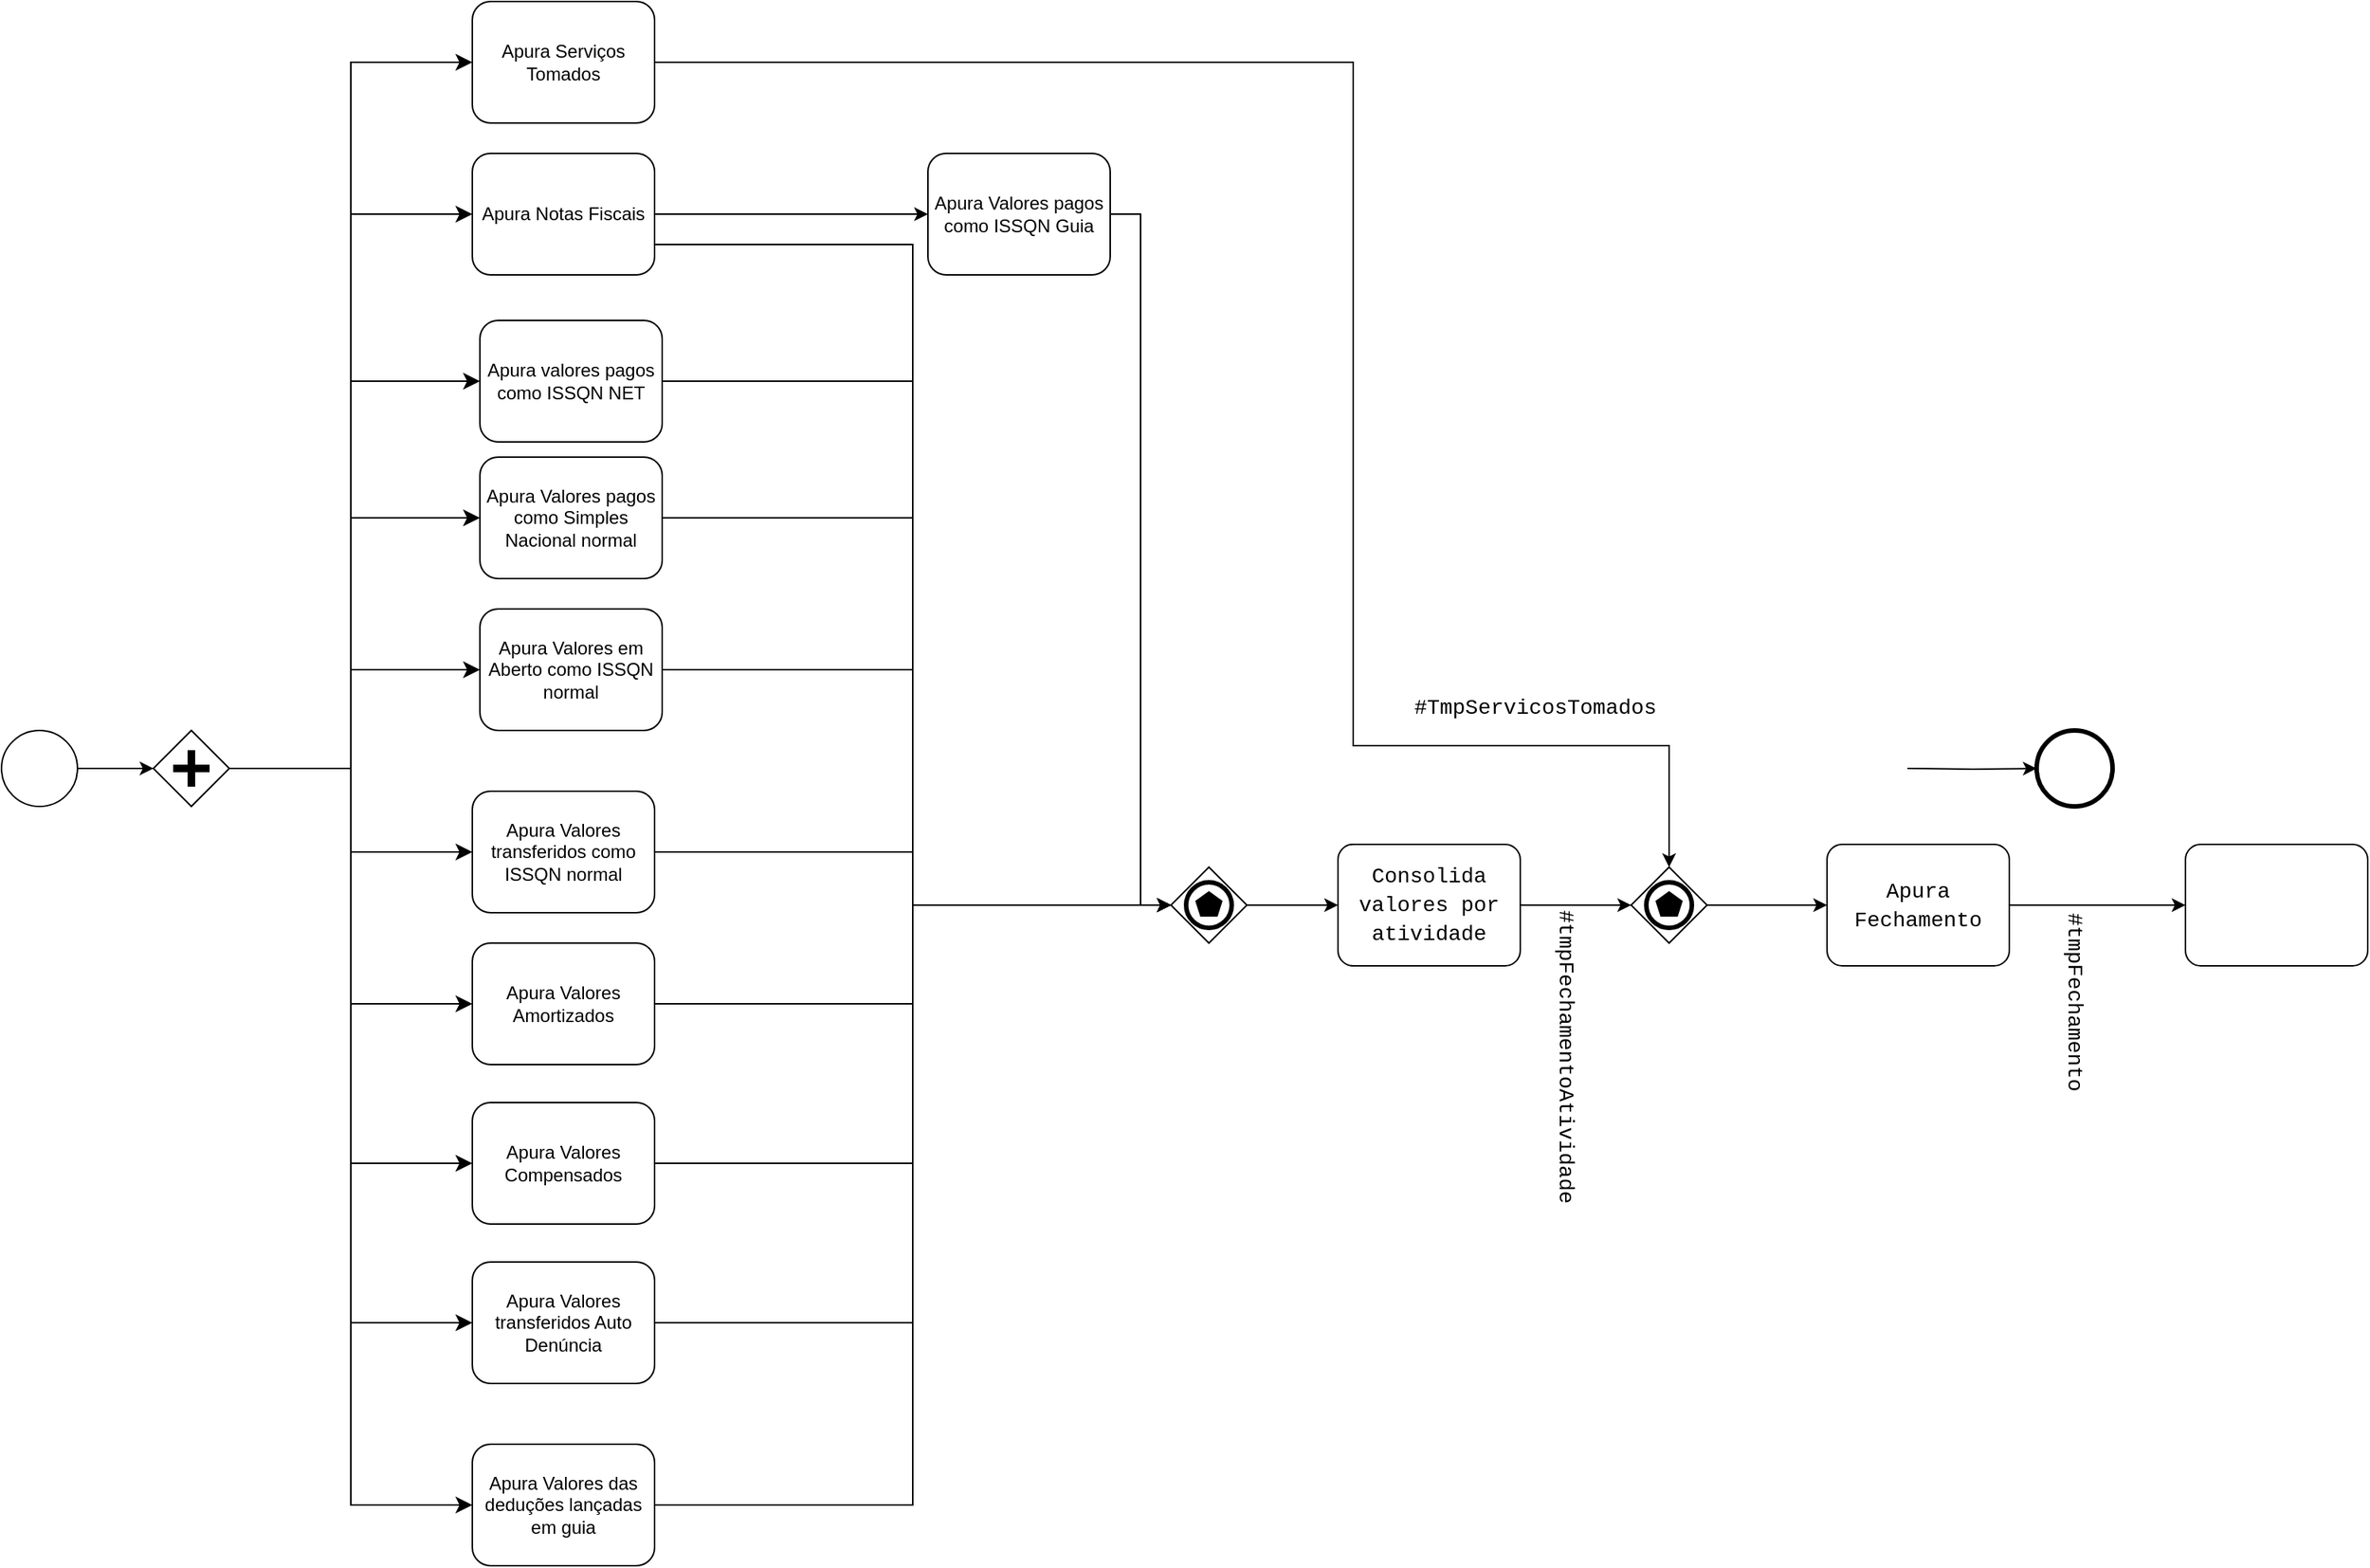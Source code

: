 <mxfile version="20.8.23" type="github">
  <diagram name="Page-1" id="2a216829-ef6e-dabb-86c1-c78162f3ba2b">
    <mxGraphModel dx="2531" dy="1320" grid="1" gridSize="10" guides="1" tooltips="1" connect="1" arrows="1" fold="1" page="1" pageScale="1" pageWidth="850" pageHeight="1100" background="none" math="0" shadow="0">
      <root>
        <mxCell id="0" />
        <mxCell id="1" parent="0" />
        <mxCell id="7a84cebc1def654-1" value="" style="shape=mxgraph.bpmn.shape;html=1;verticalLabelPosition=bottom;labelBackgroundColor=#ffffff;verticalAlign=top;perimeter=ellipsePerimeter;outline=standard;symbol=general;" parent="1" vertex="1">
          <mxGeometry x="50" y="490" width="50" height="50" as="geometry" />
        </mxCell>
        <mxCell id="nMfXIC5qKbkm_GxwYIro-30" style="edgeStyle=orthogonalEdgeStyle;rounded=0;orthogonalLoop=1;jettySize=auto;html=1;exitX=1;exitY=0.75;exitDx=0;exitDy=0;entryX=0;entryY=0.5;entryDx=0;entryDy=0;entryPerimeter=0;" edge="1" parent="1" source="7a84cebc1def654-2" target="nMfXIC5qKbkm_GxwYIro-25">
          <mxGeometry relative="1" as="geometry">
            <Array as="points">
              <mxPoint x="650" y="170" />
              <mxPoint x="650" y="605" />
            </Array>
          </mxGeometry>
        </mxCell>
        <mxCell id="7a84cebc1def654-2" value="Apura Notas Fiscais" style="shape=ext;rounded=1;html=1;whiteSpace=wrap;" parent="1" vertex="1">
          <mxGeometry x="360" y="110" width="120" height="80" as="geometry" />
        </mxCell>
        <mxCell id="7a84cebc1def654-26" value="" style="shape=mxgraph.bpmn.shape;html=1;verticalLabelPosition=bottom;labelBackgroundColor=#ffffff;verticalAlign=top;perimeter=ellipsePerimeter;outline=end;symbol=general;" parent="1" vertex="1">
          <mxGeometry x="1390" y="490.0" width="50" height="50" as="geometry" />
        </mxCell>
        <mxCell id="7a84cebc1def654-39" style="edgeStyle=orthogonalEdgeStyle;rounded=0;html=1;jettySize=auto;orthogonalLoop=1;entryX=0;entryY=0.5;entryDx=0;entryDy=0;" parent="1" source="7a84cebc1def654-2" target="nMfXIC5qKbkm_GxwYIro-3" edge="1">
          <mxGeometry relative="1" as="geometry">
            <mxPoint x="550" y="290" as="targetPoint" />
          </mxGeometry>
        </mxCell>
        <mxCell id="7a84cebc1def654-46" style="edgeStyle=orthogonalEdgeStyle;rounded=0;html=1;jettySize=auto;orthogonalLoop=1;" parent="1" target="7a84cebc1def654-26" edge="1">
          <mxGeometry relative="1" as="geometry">
            <mxPoint x="1305" y="515" as="sourcePoint" />
          </mxGeometry>
        </mxCell>
        <mxCell id="7a84cebc1def654-49" style="edgeStyle=orthogonalEdgeStyle;rounded=0;html=1;jettySize=auto;orthogonalLoop=1;exitX=1;exitY=0.5;exitDx=0;exitDy=0;entryX=0;entryY=0.5;entryDx=0;entryDy=0;" parent="1" source="7a84cebc1def654-1" target="nMfXIC5qKbkm_GxwYIro-6" edge="1">
          <mxGeometry relative="1" as="geometry">
            <mxPoint x="110" y="515" as="sourcePoint" />
            <mxPoint x="120" y="500" as="targetPoint" />
          </mxGeometry>
        </mxCell>
        <mxCell id="nMfXIC5qKbkm_GxwYIro-31" style="edgeStyle=orthogonalEdgeStyle;rounded=0;orthogonalLoop=1;jettySize=auto;html=1;exitX=1;exitY=0.5;exitDx=0;exitDy=0;entryX=0.5;entryY=0;entryDx=0;entryDy=0;entryPerimeter=0;" edge="1" parent="1" source="nMfXIC5qKbkm_GxwYIro-1" target="nMfXIC5qKbkm_GxwYIro-44">
          <mxGeometry relative="1" as="geometry">
            <mxPoint x="1170" y="500" as="targetPoint" />
            <Array as="points">
              <mxPoint x="940" y="50" />
              <mxPoint x="940" y="500" />
              <mxPoint x="1148" y="500" />
            </Array>
          </mxGeometry>
        </mxCell>
        <mxCell id="nMfXIC5qKbkm_GxwYIro-1" value="Apura&amp;nbsp;Serviços Tomados" style="shape=ext;rounded=1;html=1;whiteSpace=wrap;" vertex="1" parent="1">
          <mxGeometry x="360" y="10" width="120" height="80" as="geometry" />
        </mxCell>
        <mxCell id="nMfXIC5qKbkm_GxwYIro-32" style="edgeStyle=orthogonalEdgeStyle;rounded=0;orthogonalLoop=1;jettySize=auto;html=1;exitX=1;exitY=0.5;exitDx=0;exitDy=0;entryX=0;entryY=0.5;entryDx=0;entryDy=0;entryPerimeter=0;" edge="1" parent="1" source="nMfXIC5qKbkm_GxwYIro-2" target="nMfXIC5qKbkm_GxwYIro-25">
          <mxGeometry relative="1" as="geometry">
            <mxPoint x="620" y="611.242" as="targetPoint" />
            <Array as="points">
              <mxPoint x="650" y="260" />
              <mxPoint x="650" y="605" />
            </Array>
          </mxGeometry>
        </mxCell>
        <mxCell id="nMfXIC5qKbkm_GxwYIro-2" value="Apura valores pagos como ISSQN NET" style="shape=ext;rounded=1;html=1;whiteSpace=wrap;" vertex="1" parent="1">
          <mxGeometry x="365" y="220" width="120" height="80" as="geometry" />
        </mxCell>
        <mxCell id="nMfXIC5qKbkm_GxwYIro-28" style="edgeStyle=orthogonalEdgeStyle;rounded=0;orthogonalLoop=1;jettySize=auto;html=1;exitX=1;exitY=0.5;exitDx=0;exitDy=0;entryX=0;entryY=0.5;entryDx=0;entryDy=0;entryPerimeter=0;" edge="1" parent="1" source="nMfXIC5qKbkm_GxwYIro-3" target="nMfXIC5qKbkm_GxwYIro-25">
          <mxGeometry relative="1" as="geometry" />
        </mxCell>
        <mxCell id="nMfXIC5qKbkm_GxwYIro-3" value="Apura&amp;nbsp;Valores pagos como ISSQN Guia" style="shape=ext;rounded=1;html=1;whiteSpace=wrap;" vertex="1" parent="1">
          <mxGeometry x="660" y="110" width="120" height="80" as="geometry" />
        </mxCell>
        <mxCell id="nMfXIC5qKbkm_GxwYIro-6" value="" style="shape=mxgraph.bpmn.shape;html=1;verticalLabelPosition=bottom;labelBackgroundColor=#ffffff;verticalAlign=top;perimeter=rhombusPerimeter;background=gateway;outline=none;symbol=parallelGw;" vertex="1" parent="1">
          <mxGeometry x="150" y="490" width="50" height="50" as="geometry" />
        </mxCell>
        <mxCell id="nMfXIC5qKbkm_GxwYIro-7" value="" style="edgeStyle=elbowEdgeStyle;elbow=horizontal;endArrow=classic;html=1;curved=0;rounded=0;endSize=8;startSize=8;exitX=1;exitY=0.5;exitDx=0;exitDy=0;entryX=0;entryY=0.5;entryDx=0;entryDy=0;" edge="1" parent="1" source="nMfXIC5qKbkm_GxwYIro-6" target="7a84cebc1def654-2">
          <mxGeometry width="50" height="50" relative="1" as="geometry">
            <mxPoint x="140" y="400" as="sourcePoint" />
            <mxPoint x="190" y="350" as="targetPoint" />
            <Array as="points">
              <mxPoint x="280" y="300" />
            </Array>
          </mxGeometry>
        </mxCell>
        <mxCell id="nMfXIC5qKbkm_GxwYIro-8" value="" style="edgeStyle=elbowEdgeStyle;elbow=horizontal;endArrow=classic;html=1;curved=0;rounded=0;endSize=8;startSize=8;entryX=0;entryY=0.5;entryDx=0;entryDy=0;exitX=1;exitY=0.5;exitDx=0;exitDy=0;" edge="1" parent="1" source="nMfXIC5qKbkm_GxwYIro-6" target="nMfXIC5qKbkm_GxwYIro-1">
          <mxGeometry width="50" height="50" relative="1" as="geometry">
            <mxPoint x="180" y="490" as="sourcePoint" />
            <mxPoint x="190" y="350" as="targetPoint" />
            <Array as="points">
              <mxPoint x="280" y="340" />
            </Array>
          </mxGeometry>
        </mxCell>
        <mxCell id="nMfXIC5qKbkm_GxwYIro-9" value="" style="edgeStyle=elbowEdgeStyle;elbow=horizontal;endArrow=classic;html=1;curved=0;rounded=0;endSize=8;startSize=8;exitX=1;exitY=0.5;exitDx=0;exitDy=0;entryX=0;entryY=0.5;entryDx=0;entryDy=0;" edge="1" parent="1" source="nMfXIC5qKbkm_GxwYIro-6" target="nMfXIC5qKbkm_GxwYIro-2">
          <mxGeometry width="50" height="50" relative="1" as="geometry">
            <mxPoint x="140" y="400" as="sourcePoint" />
            <mxPoint x="190" y="350" as="targetPoint" />
            <Array as="points">
              <mxPoint x="280" y="390" />
            </Array>
          </mxGeometry>
        </mxCell>
        <mxCell id="nMfXIC5qKbkm_GxwYIro-33" style="edgeStyle=orthogonalEdgeStyle;rounded=0;orthogonalLoop=1;jettySize=auto;html=1;exitX=1;exitY=0.5;exitDx=0;exitDy=0;entryX=0;entryY=0.5;entryDx=0;entryDy=0;entryPerimeter=0;" edge="1" parent="1" source="nMfXIC5qKbkm_GxwYIro-10" target="nMfXIC5qKbkm_GxwYIro-25">
          <mxGeometry relative="1" as="geometry">
            <Array as="points">
              <mxPoint x="650" y="350" />
              <mxPoint x="650" y="605" />
            </Array>
          </mxGeometry>
        </mxCell>
        <mxCell id="nMfXIC5qKbkm_GxwYIro-10" value="Apura&amp;nbsp;Valores pagos como Simples Nacional normal" style="shape=ext;rounded=1;html=1;whiteSpace=wrap;" vertex="1" parent="1">
          <mxGeometry x="365" y="310" width="120" height="80" as="geometry" />
        </mxCell>
        <mxCell id="nMfXIC5qKbkm_GxwYIro-11" value="" style="edgeStyle=elbowEdgeStyle;elbow=horizontal;endArrow=classic;html=1;curved=0;rounded=0;endSize=8;startSize=8;exitX=1;exitY=0.5;exitDx=0;exitDy=0;entryX=0;entryY=0.5;entryDx=0;entryDy=0;" edge="1" parent="1" source="nMfXIC5qKbkm_GxwYIro-6" target="nMfXIC5qKbkm_GxwYIro-10">
          <mxGeometry width="50" height="50" relative="1" as="geometry">
            <mxPoint x="390" y="690" as="sourcePoint" />
            <mxPoint x="440" y="640" as="targetPoint" />
            <Array as="points">
              <mxPoint x="280" y="430" />
            </Array>
          </mxGeometry>
        </mxCell>
        <mxCell id="nMfXIC5qKbkm_GxwYIro-34" style="edgeStyle=orthogonalEdgeStyle;rounded=0;orthogonalLoop=1;jettySize=auto;html=1;exitX=1;exitY=0.5;exitDx=0;exitDy=0;entryX=0;entryY=0.5;entryDx=0;entryDy=0;entryPerimeter=0;" edge="1" parent="1" source="nMfXIC5qKbkm_GxwYIro-12" target="nMfXIC5qKbkm_GxwYIro-25">
          <mxGeometry relative="1" as="geometry">
            <mxPoint x="630" y="600" as="targetPoint" />
            <Array as="points">
              <mxPoint x="650" y="450" />
              <mxPoint x="650" y="605" />
            </Array>
          </mxGeometry>
        </mxCell>
        <mxCell id="nMfXIC5qKbkm_GxwYIro-12" value="Apura&amp;nbsp;Valores em Aberto como ISSQN normal" style="shape=ext;rounded=1;html=1;whiteSpace=wrap;" vertex="1" parent="1">
          <mxGeometry x="365" y="410" width="120" height="80" as="geometry" />
        </mxCell>
        <mxCell id="nMfXIC5qKbkm_GxwYIro-13" value="" style="edgeStyle=elbowEdgeStyle;elbow=horizontal;endArrow=classic;html=1;curved=0;rounded=0;endSize=8;startSize=8;exitX=1;exitY=0.5;exitDx=0;exitDy=0;entryX=0;entryY=0.5;entryDx=0;entryDy=0;" edge="1" parent="1" source="nMfXIC5qKbkm_GxwYIro-6" target="nMfXIC5qKbkm_GxwYIro-12">
          <mxGeometry width="50" height="50" relative="1" as="geometry">
            <mxPoint x="240" y="680" as="sourcePoint" />
            <mxPoint x="440" y="830" as="targetPoint" />
            <Array as="points">
              <mxPoint x="280" y="480" />
            </Array>
          </mxGeometry>
        </mxCell>
        <mxCell id="nMfXIC5qKbkm_GxwYIro-35" style="edgeStyle=orthogonalEdgeStyle;rounded=0;orthogonalLoop=1;jettySize=auto;html=1;exitX=1;exitY=0.5;exitDx=0;exitDy=0;entryX=0;entryY=0.5;entryDx=0;entryDy=0;entryPerimeter=0;" edge="1" parent="1" source="nMfXIC5qKbkm_GxwYIro-15" target="nMfXIC5qKbkm_GxwYIro-25">
          <mxGeometry relative="1" as="geometry" />
        </mxCell>
        <mxCell id="nMfXIC5qKbkm_GxwYIro-15" value="Apura&amp;nbsp;Valores transferidos como ISSQN normal" style="shape=ext;rounded=1;html=1;whiteSpace=wrap;" vertex="1" parent="1">
          <mxGeometry x="360" y="530" width="120" height="80" as="geometry" />
        </mxCell>
        <mxCell id="nMfXIC5qKbkm_GxwYIro-16" value="" style="edgeStyle=elbowEdgeStyle;elbow=horizontal;endArrow=classic;html=1;curved=0;rounded=0;endSize=8;startSize=8;exitX=1;exitY=0.5;exitDx=0;exitDy=0;" edge="1" parent="1" source="nMfXIC5qKbkm_GxwYIro-6" target="nMfXIC5qKbkm_GxwYIro-15">
          <mxGeometry width="50" height="50" relative="1" as="geometry">
            <mxPoint x="210" y="630" as="sourcePoint" />
            <mxPoint x="260" y="580" as="targetPoint" />
          </mxGeometry>
        </mxCell>
        <mxCell id="nMfXIC5qKbkm_GxwYIro-36" style="edgeStyle=orthogonalEdgeStyle;rounded=0;orthogonalLoop=1;jettySize=auto;html=1;exitX=1;exitY=0.5;exitDx=0;exitDy=0;entryX=0;entryY=0.5;entryDx=0;entryDy=0;entryPerimeter=0;" edge="1" parent="1" source="nMfXIC5qKbkm_GxwYIro-17" target="nMfXIC5qKbkm_GxwYIro-25">
          <mxGeometry relative="1" as="geometry">
            <mxPoint x="630" y="610" as="targetPoint" />
          </mxGeometry>
        </mxCell>
        <mxCell id="nMfXIC5qKbkm_GxwYIro-17" value="Apura&amp;nbsp;Valores Amortizados" style="shape=ext;rounded=1;html=1;whiteSpace=wrap;" vertex="1" parent="1">
          <mxGeometry x="360" y="630" width="120" height="80" as="geometry" />
        </mxCell>
        <mxCell id="nMfXIC5qKbkm_GxwYIro-18" value="" style="edgeStyle=elbowEdgeStyle;elbow=horizontal;endArrow=classic;html=1;curved=0;rounded=0;endSize=8;startSize=8;exitX=1;exitY=0.5;exitDx=0;exitDy=0;entryX=0;entryY=0.5;entryDx=0;entryDy=0;" edge="1" parent="1" source="nMfXIC5qKbkm_GxwYIro-6" target="nMfXIC5qKbkm_GxwYIro-17">
          <mxGeometry width="50" height="50" relative="1" as="geometry">
            <mxPoint x="420" y="540" as="sourcePoint" />
            <mxPoint x="310" y="670" as="targetPoint" />
          </mxGeometry>
        </mxCell>
        <mxCell id="nMfXIC5qKbkm_GxwYIro-37" style="edgeStyle=orthogonalEdgeStyle;rounded=0;orthogonalLoop=1;jettySize=auto;html=1;exitX=1;exitY=0.5;exitDx=0;exitDy=0;entryX=0;entryY=0.5;entryDx=0;entryDy=0;entryPerimeter=0;" edge="1" parent="1" source="nMfXIC5qKbkm_GxwYIro-19" target="nMfXIC5qKbkm_GxwYIro-25">
          <mxGeometry relative="1" as="geometry">
            <mxPoint x="700" y="640" as="targetPoint" />
          </mxGeometry>
        </mxCell>
        <mxCell id="nMfXIC5qKbkm_GxwYIro-19" value="Apura&amp;nbsp;Valores Compensados" style="shape=ext;rounded=1;html=1;whiteSpace=wrap;" vertex="1" parent="1">
          <mxGeometry x="360" y="735" width="120" height="80" as="geometry" />
        </mxCell>
        <mxCell id="nMfXIC5qKbkm_GxwYIro-20" value="" style="edgeStyle=elbowEdgeStyle;elbow=horizontal;endArrow=classic;html=1;curved=0;rounded=0;endSize=8;startSize=8;entryX=0;entryY=0.5;entryDx=0;entryDy=0;exitX=1;exitY=0.5;exitDx=0;exitDy=0;" edge="1" parent="1" source="nMfXIC5qKbkm_GxwYIro-6" target="nMfXIC5qKbkm_GxwYIro-19">
          <mxGeometry width="50" height="50" relative="1" as="geometry">
            <mxPoint x="180" y="650" as="sourcePoint" />
            <mxPoint x="470" y="730" as="targetPoint" />
          </mxGeometry>
        </mxCell>
        <mxCell id="nMfXIC5qKbkm_GxwYIro-38" style="edgeStyle=orthogonalEdgeStyle;rounded=0;orthogonalLoop=1;jettySize=auto;html=1;exitX=1;exitY=0.5;exitDx=0;exitDy=0;entryX=0;entryY=0.5;entryDx=0;entryDy=0;entryPerimeter=0;" edge="1" parent="1" source="nMfXIC5qKbkm_GxwYIro-21" target="nMfXIC5qKbkm_GxwYIro-25">
          <mxGeometry relative="1" as="geometry" />
        </mxCell>
        <mxCell id="nMfXIC5qKbkm_GxwYIro-21" value="Apura&amp;nbsp;Valores transferidos Auto Denúncia" style="shape=ext;rounded=1;html=1;whiteSpace=wrap;" vertex="1" parent="1">
          <mxGeometry x="360" y="840" width="120" height="80" as="geometry" />
        </mxCell>
        <mxCell id="nMfXIC5qKbkm_GxwYIro-22" value="" style="edgeStyle=elbowEdgeStyle;elbow=horizontal;endArrow=classic;html=1;curved=0;rounded=0;endSize=8;startSize=8;entryX=0;entryY=0.5;entryDx=0;entryDy=0;exitX=1;exitY=0.5;exitDx=0;exitDy=0;" edge="1" parent="1" source="nMfXIC5qKbkm_GxwYIro-6" target="nMfXIC5qKbkm_GxwYIro-21">
          <mxGeometry width="50" height="50" relative="1" as="geometry">
            <mxPoint x="240" y="780" as="sourcePoint" />
            <mxPoint x="310" y="900" as="targetPoint" />
          </mxGeometry>
        </mxCell>
        <mxCell id="nMfXIC5qKbkm_GxwYIro-39" style="edgeStyle=orthogonalEdgeStyle;rounded=0;orthogonalLoop=1;jettySize=auto;html=1;exitX=1;exitY=0.5;exitDx=0;exitDy=0;entryX=0;entryY=0.5;entryDx=0;entryDy=0;entryPerimeter=0;" edge="1" parent="1" source="nMfXIC5qKbkm_GxwYIro-23" target="nMfXIC5qKbkm_GxwYIro-25">
          <mxGeometry relative="1" as="geometry">
            <mxPoint x="730" y="630" as="targetPoint" />
          </mxGeometry>
        </mxCell>
        <mxCell id="nMfXIC5qKbkm_GxwYIro-23" value="Apura&amp;nbsp;Valores das deduções lançadas em guia" style="shape=ext;rounded=1;html=1;whiteSpace=wrap;" vertex="1" parent="1">
          <mxGeometry x="360" y="960" width="120" height="80" as="geometry" />
        </mxCell>
        <mxCell id="nMfXIC5qKbkm_GxwYIro-24" value="" style="edgeStyle=elbowEdgeStyle;elbow=horizontal;endArrow=classic;html=1;curved=0;rounded=0;endSize=8;startSize=8;entryX=0;entryY=0.5;entryDx=0;entryDy=0;exitX=1;exitY=0.5;exitDx=0;exitDy=0;" edge="1" parent="1" source="nMfXIC5qKbkm_GxwYIro-6" target="nMfXIC5qKbkm_GxwYIro-23">
          <mxGeometry width="50" height="50" relative="1" as="geometry">
            <mxPoint x="260" y="730" as="sourcePoint" />
            <mxPoint x="410" y="880" as="targetPoint" />
          </mxGeometry>
        </mxCell>
        <mxCell id="nMfXIC5qKbkm_GxwYIro-41" style="edgeStyle=orthogonalEdgeStyle;rounded=0;orthogonalLoop=1;jettySize=auto;html=1;exitX=1;exitY=0.5;exitDx=0;exitDy=0;exitPerimeter=0;entryX=0;entryY=0.5;entryDx=0;entryDy=0;entryPerimeter=0;" edge="1" parent="1" source="nMfXIC5qKbkm_GxwYIro-25" target="nMfXIC5qKbkm_GxwYIro-40">
          <mxGeometry relative="1" as="geometry" />
        </mxCell>
        <mxCell id="nMfXIC5qKbkm_GxwYIro-25" value="" style="points=[[0.25,0.25,0],[0.5,0,0],[0.75,0.25,0],[1,0.5,0],[0.75,0.75,0],[0.5,1,0],[0.25,0.75,0],[0,0.5,0]];shape=mxgraph.bpmn.gateway2;html=1;verticalLabelPosition=bottom;labelBackgroundColor=#ffffff;verticalAlign=top;align=center;perimeter=rhombusPerimeter;outlineConnect=0;outline=end;symbol=multiple;" vertex="1" parent="1">
          <mxGeometry x="820" y="580" width="50" height="50" as="geometry" />
        </mxCell>
        <mxCell id="nMfXIC5qKbkm_GxwYIro-46" style="edgeStyle=orthogonalEdgeStyle;rounded=0;orthogonalLoop=1;jettySize=auto;html=1;exitX=1;exitY=0.5;exitDx=0;exitDy=0;exitPerimeter=0;entryX=0;entryY=0.5;entryDx=0;entryDy=0;entryPerimeter=0;" edge="1" parent="1" source="nMfXIC5qKbkm_GxwYIro-40" target="nMfXIC5qKbkm_GxwYIro-44">
          <mxGeometry relative="1" as="geometry" />
        </mxCell>
        <mxCell id="nMfXIC5qKbkm_GxwYIro-40" value="&lt;div style=&quot;background-color: rgb(255, 255, 255); font-family: Consolas, &amp;quot;Courier New&amp;quot;, monospace; font-size: 14px; line-height: 19px;&quot;&gt;Consolida valores por atividade&lt;/div&gt;" style="points=[[0.25,0,0],[0.5,0,0],[0.75,0,0],[1,0.25,0],[1,0.5,0],[1,0.75,0],[0.75,1,0],[0.5,1,0],[0.25,1,0],[0,0.75,0],[0,0.5,0],[0,0.25,0]];shape=mxgraph.bpmn.task;whiteSpace=wrap;rectStyle=rounded;size=10;html=1;taskMarker=abstract;" vertex="1" parent="1">
          <mxGeometry x="930" y="565" width="120" height="80" as="geometry" />
        </mxCell>
        <mxCell id="nMfXIC5qKbkm_GxwYIro-53" style="edgeStyle=orthogonalEdgeStyle;rounded=0;orthogonalLoop=1;jettySize=auto;html=1;exitX=1;exitY=0.5;exitDx=0;exitDy=0;exitPerimeter=0;entryX=0;entryY=0.5;entryDx=0;entryDy=0;entryPerimeter=0;" edge="1" parent="1" source="nMfXIC5qKbkm_GxwYIro-42" target="nMfXIC5qKbkm_GxwYIro-52">
          <mxGeometry relative="1" as="geometry" />
        </mxCell>
        <mxCell id="nMfXIC5qKbkm_GxwYIro-42" value="&lt;div style=&quot;background-color: rgb(255, 255, 255); font-family: Consolas, &amp;quot;Courier New&amp;quot;, monospace; font-size: 14px; line-height: 19px;&quot;&gt;Apura Fechamento&lt;/div&gt;" style="points=[[0.25,0,0],[0.5,0,0],[0.75,0,0],[1,0.25,0],[1,0.5,0],[1,0.75,0],[0.75,1,0],[0.5,1,0],[0.25,1,0],[0,0.75,0],[0,0.5,0],[0,0.25,0]];shape=mxgraph.bpmn.task;whiteSpace=wrap;rectStyle=rounded;size=10;html=1;taskMarker=abstract;" vertex="1" parent="1">
          <mxGeometry x="1252" y="565" width="120" height="80" as="geometry" />
        </mxCell>
        <mxCell id="nMfXIC5qKbkm_GxwYIro-49" style="edgeStyle=orthogonalEdgeStyle;rounded=0;orthogonalLoop=1;jettySize=auto;html=1;exitX=1;exitY=0.5;exitDx=0;exitDy=0;exitPerimeter=0;entryX=0;entryY=0.5;entryDx=0;entryDy=0;entryPerimeter=0;" edge="1" parent="1" source="nMfXIC5qKbkm_GxwYIro-44" target="nMfXIC5qKbkm_GxwYIro-42">
          <mxGeometry relative="1" as="geometry" />
        </mxCell>
        <mxCell id="nMfXIC5qKbkm_GxwYIro-44" value="" style="points=[[0.25,0.25,0],[0.5,0,0],[0.75,0.25,0],[1,0.5,0],[0.75,0.75,0],[0.5,1,0],[0.25,0.75,0],[0,0.5,0]];shape=mxgraph.bpmn.gateway2;html=1;verticalLabelPosition=bottom;labelBackgroundColor=#ffffff;verticalAlign=top;align=center;perimeter=rhombusPerimeter;outlineConnect=0;outline=end;symbol=multiple;" vertex="1" parent="1">
          <mxGeometry x="1123" y="580" width="50" height="50" as="geometry" />
        </mxCell>
        <mxCell id="nMfXIC5qKbkm_GxwYIro-50" value="&lt;div style=&quot;background-color: rgb(255, 255, 255); font-family: Consolas, &amp;quot;Courier New&amp;quot;, monospace; font-size: 14px; line-height: 19px;&quot;&gt;#tmpFechamentoAtividade&lt;/div&gt;" style="text;html=1;strokeColor=none;fillColor=none;align=center;verticalAlign=middle;whiteSpace=wrap;rounded=0;rotation=90;" vertex="1" parent="1">
          <mxGeometry x="1050" y="690" width="60" height="30" as="geometry" />
        </mxCell>
        <mxCell id="nMfXIC5qKbkm_GxwYIro-51" value="&lt;div style=&quot;background-color: rgb(255, 255, 255); font-family: Consolas, &amp;quot;Courier New&amp;quot;, monospace; font-size: 14px; line-height: 19px;&quot;&gt;&lt;div style=&quot;line-height: 19px;&quot;&gt;#tmpFechamento&lt;/div&gt;&lt;/div&gt;" style="text;html=1;strokeColor=none;fillColor=none;align=center;verticalAlign=middle;whiteSpace=wrap;rounded=0;rotation=90;" vertex="1" parent="1">
          <mxGeometry x="1385" y="654" width="60" height="30" as="geometry" />
        </mxCell>
        <mxCell id="nMfXIC5qKbkm_GxwYIro-52" value="" style="points=[[0.25,0,0],[0.5,0,0],[0.75,0,0],[1,0.25,0],[1,0.5,0],[1,0.75,0],[0.75,1,0],[0.5,1,0],[0.25,1,0],[0,0.75,0],[0,0.5,0],[0,0.25,0]];shape=mxgraph.bpmn.task;whiteSpace=wrap;rectStyle=rounded;size=10;html=1;taskMarker=abstract;" vertex="1" parent="1">
          <mxGeometry x="1488" y="565" width="120" height="80" as="geometry" />
        </mxCell>
        <mxCell id="nMfXIC5qKbkm_GxwYIro-54" value="&lt;div style=&quot;background-color: rgb(255, 255, 255); font-family: Consolas, &amp;quot;Courier New&amp;quot;, monospace; font-size: 14px; line-height: 19px;&quot;&gt;#TmpServicosTomados&lt;/div&gt;" style="text;html=1;strokeColor=none;fillColor=none;align=center;verticalAlign=middle;whiteSpace=wrap;rounded=0;" vertex="1" parent="1">
          <mxGeometry x="1030" y="460" width="60" height="30" as="geometry" />
        </mxCell>
      </root>
    </mxGraphModel>
  </diagram>
</mxfile>
